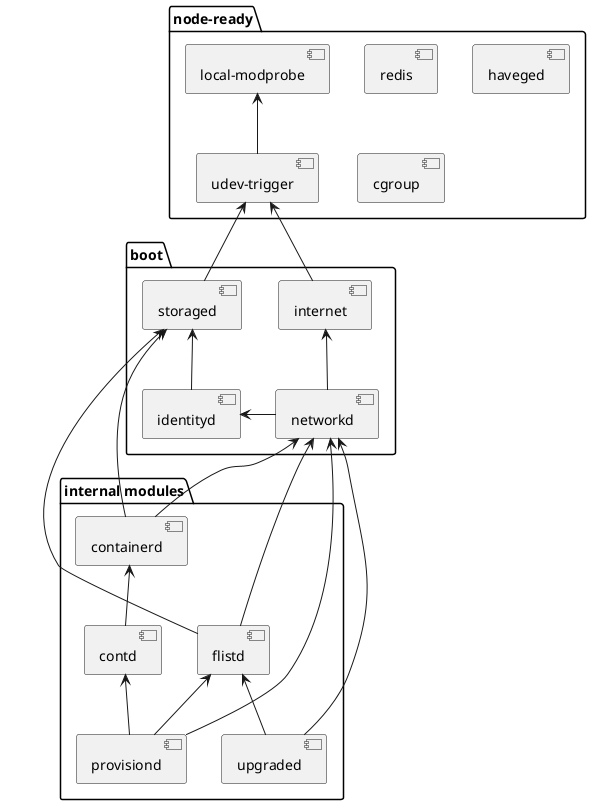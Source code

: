 @startuml

package "node-ready"{
    [local-modprobe]
    [udev-trigger]
    [redis]
    [haveged]
    [cgroup]
    [redis]
}

package "boot" {
    [storaged]
    [internet]
    [networkd]
    [identityd]
}

package "internal modules"{
    [flistd]
    [containerd]
    [contd]
    [upgraded]
    [provisiond]
}

[local-modprobe]<-- [udev-trigger]
[udev-trigger] <-- [storaged]
[udev-trigger] <-- [internet]
[storaged] <-- [identityd]

[identityd] <- [networkd]

[internet] <-- [networkd]
[networkd] <-- [containerd]
[storaged] <-- [containerd]

[containerd] <-- [contd]

[storaged] <-- [flistd]
[networkd] <-- [flistd]

[flistd] <-- [upgraded]
[networkd] <-- [upgraded]

[networkd] <-- [provisiond]
[flistd] <-- [provisiond]
[contd] <-- [provisiond]

@enduml
